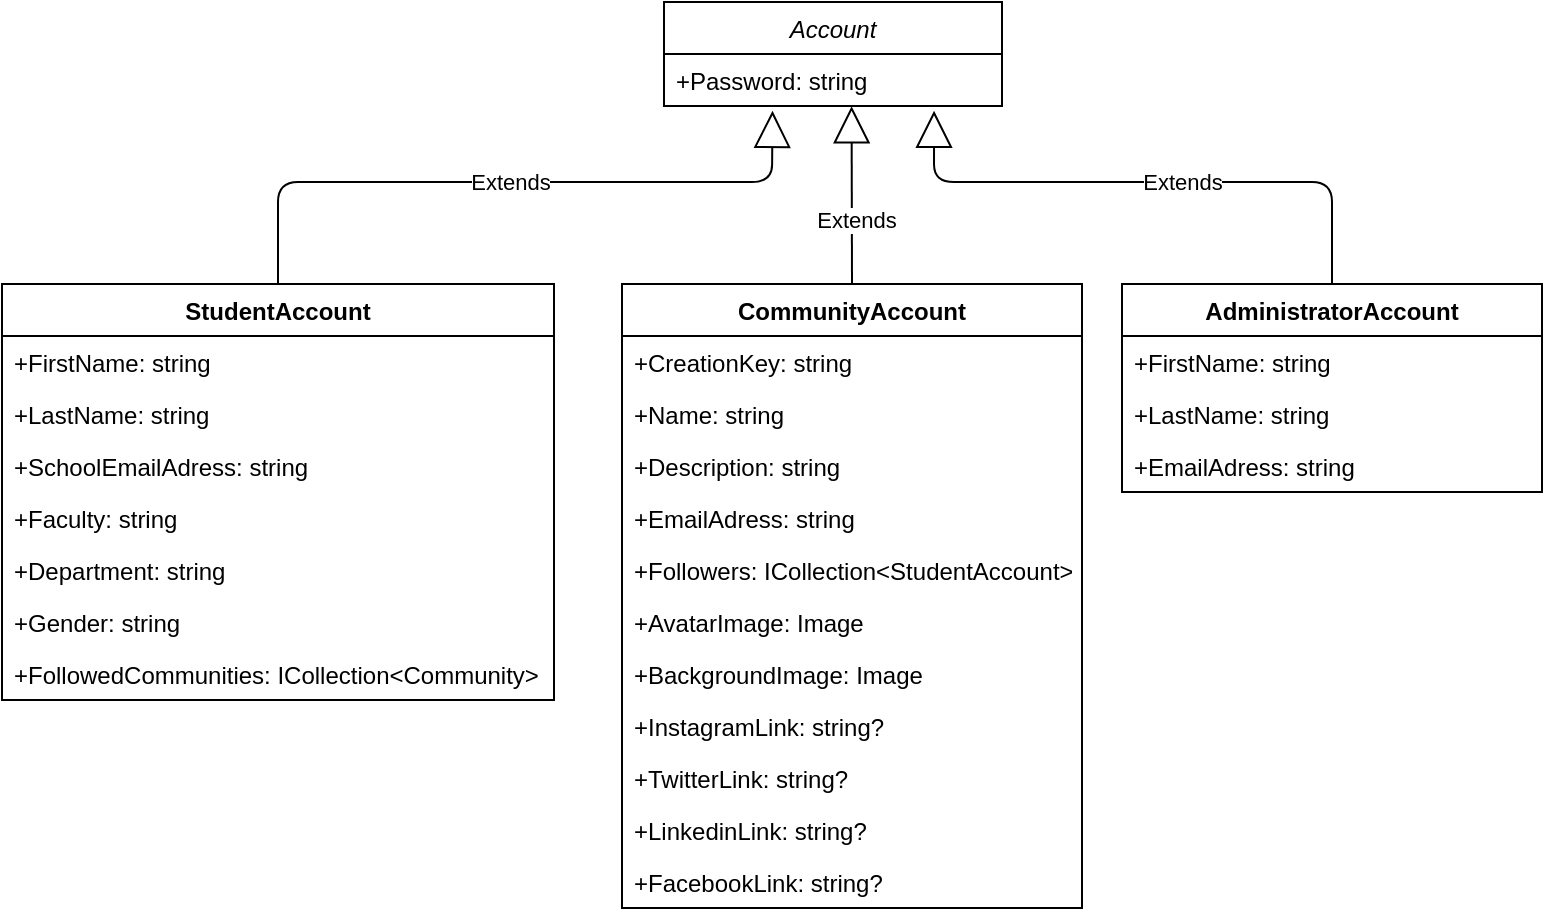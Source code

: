 <mxfile version="13.5.1" type="device"><diagram id="apuApa_VEd7MUNqI3WUl" name="Page-1"><mxGraphModel dx="355" dy="687" grid="1" gridSize="10" guides="1" tooltips="1" connect="1" arrows="1" fold="1" page="1" pageScale="1" pageWidth="850" pageHeight="1100" math="0" shadow="0"><root><mxCell id="0"/><mxCell id="1" parent="0"/><mxCell id="uPXuwAe6TV3-WO5bzlb6-2" value="Extends" style="endArrow=block;endSize=16;endFill=0;html=1;exitX=0.5;exitY=0;exitDx=0;exitDy=0;entryX=0.321;entryY=1.092;entryDx=0;entryDy=0;entryPerimeter=0;" edge="1" parent="1" source="uPXuwAe6TV3-WO5bzlb6-7" target="uPXuwAe6TV3-WO5bzlb6-6"><mxGeometry width="160" relative="1" as="geometry"><mxPoint x="1724" y="236" as="sourcePoint"/><mxPoint x="1726.606" y="150" as="targetPoint"/><Array as="points"><mxPoint x="1438" y="316"/><mxPoint x="1685" y="316"/></Array></mxGeometry></mxCell><mxCell id="uPXuwAe6TV3-WO5bzlb6-3" value="Extends" style="endArrow=block;endSize=16;endFill=0;html=1;exitX=0.5;exitY=0;exitDx=0;exitDy=0;entryX=0.555;entryY=1.006;entryDx=0;entryDy=0;entryPerimeter=0;" edge="1" parent="1" source="uPXuwAe6TV3-WO5bzlb6-19" target="uPXuwAe6TV3-WO5bzlb6-6"><mxGeometry x="-0.288" y="-2" width="160" relative="1" as="geometry"><mxPoint x="1724" y="236" as="sourcePoint"/><mxPoint x="1729" y="280" as="targetPoint"/><mxPoint as="offset"/></mxGeometry></mxCell><mxCell id="uPXuwAe6TV3-WO5bzlb6-4" value="Extends" style="endArrow=block;endSize=16;endFill=0;html=1;exitX=0.5;exitY=0;exitDx=0;exitDy=0;entryX=0.799;entryY=1.092;entryDx=0;entryDy=0;entryPerimeter=0;" edge="1" parent="1" source="uPXuwAe6TV3-WO5bzlb6-15" target="uPXuwAe6TV3-WO5bzlb6-6"><mxGeometry x="-0.118" width="160" relative="1" as="geometry"><mxPoint x="1735" y="377" as="sourcePoint"/><mxPoint x="1730" y="276" as="targetPoint"/><mxPoint as="offset"/><Array as="points"><mxPoint x="1965" y="316"/><mxPoint x="1766" y="316"/></Array></mxGeometry></mxCell><mxCell id="uPXuwAe6TV3-WO5bzlb6-5" value="Account" style="swimlane;fontStyle=2;align=center;verticalAlign=top;childLayout=stackLayout;horizontal=1;startSize=26;horizontalStack=0;resizeParent=1;resizeParentMax=0;resizeLast=0;collapsible=1;marginBottom=0;" vertex="1" parent="1"><mxGeometry x="1631" y="226" width="169" height="52" as="geometry"/></mxCell><mxCell id="uPXuwAe6TV3-WO5bzlb6-6" value="+Password: string" style="text;strokeColor=none;fillColor=none;align=left;verticalAlign=top;spacingLeft=4;spacingRight=4;overflow=hidden;rotatable=0;points=[[0,0.5],[1,0.5]];portConstraint=eastwest;" vertex="1" parent="uPXuwAe6TV3-WO5bzlb6-5"><mxGeometry y="26" width="169" height="26" as="geometry"/></mxCell><mxCell id="uPXuwAe6TV3-WO5bzlb6-7" value="StudentAccount" style="swimlane;fontStyle=1;align=center;verticalAlign=top;childLayout=stackLayout;horizontal=1;startSize=26;horizontalStack=0;resizeParent=1;resizeParentMax=0;resizeLast=0;collapsible=1;marginBottom=0;" vertex="1" parent="1"><mxGeometry x="1300" y="367" width="276" height="208" as="geometry"/></mxCell><mxCell id="uPXuwAe6TV3-WO5bzlb6-8" value="+FirstName: string" style="text;strokeColor=none;fillColor=none;align=left;verticalAlign=top;spacingLeft=4;spacingRight=4;overflow=hidden;rotatable=0;points=[[0,0.5],[1,0.5]];portConstraint=eastwest;" vertex="1" parent="uPXuwAe6TV3-WO5bzlb6-7"><mxGeometry y="26" width="276" height="26" as="geometry"/></mxCell><mxCell id="uPXuwAe6TV3-WO5bzlb6-9" value="+LastName: string" style="text;strokeColor=none;fillColor=none;align=left;verticalAlign=top;spacingLeft=4;spacingRight=4;overflow=hidden;rotatable=0;points=[[0,0.5],[1,0.5]];portConstraint=eastwest;" vertex="1" parent="uPXuwAe6TV3-WO5bzlb6-7"><mxGeometry y="52" width="276" height="26" as="geometry"/></mxCell><mxCell id="uPXuwAe6TV3-WO5bzlb6-10" value="+SchoolEmailAdress: string" style="text;strokeColor=none;fillColor=none;align=left;verticalAlign=top;spacingLeft=4;spacingRight=4;overflow=hidden;rotatable=0;points=[[0,0.5],[1,0.5]];portConstraint=eastwest;" vertex="1" parent="uPXuwAe6TV3-WO5bzlb6-7"><mxGeometry y="78" width="276" height="26" as="geometry"/></mxCell><mxCell id="uPXuwAe6TV3-WO5bzlb6-11" value="+Faculty: string" style="text;strokeColor=none;fillColor=none;align=left;verticalAlign=top;spacingLeft=4;spacingRight=4;overflow=hidden;rotatable=0;points=[[0,0.5],[1,0.5]];portConstraint=eastwest;" vertex="1" parent="uPXuwAe6TV3-WO5bzlb6-7"><mxGeometry y="104" width="276" height="26" as="geometry"/></mxCell><mxCell id="uPXuwAe6TV3-WO5bzlb6-12" value="+Department: string" style="text;strokeColor=none;fillColor=none;align=left;verticalAlign=top;spacingLeft=4;spacingRight=4;overflow=hidden;rotatable=0;points=[[0,0.5],[1,0.5]];portConstraint=eastwest;" vertex="1" parent="uPXuwAe6TV3-WO5bzlb6-7"><mxGeometry y="130" width="276" height="26" as="geometry"/></mxCell><mxCell id="uPXuwAe6TV3-WO5bzlb6-13" value="+Gender: string" style="text;strokeColor=none;fillColor=none;align=left;verticalAlign=top;spacingLeft=4;spacingRight=4;overflow=hidden;rotatable=0;points=[[0,0.5],[1,0.5]];portConstraint=eastwest;" vertex="1" parent="uPXuwAe6TV3-WO5bzlb6-7"><mxGeometry y="156" width="276" height="26" as="geometry"/></mxCell><mxCell id="uPXuwAe6TV3-WO5bzlb6-14" value="+FollowedCommunities: ICollection&lt;Community&gt;" style="text;strokeColor=none;fillColor=none;align=left;verticalAlign=top;spacingLeft=4;spacingRight=4;overflow=hidden;rotatable=0;points=[[0,0.5],[1,0.5]];portConstraint=eastwest;" vertex="1" parent="uPXuwAe6TV3-WO5bzlb6-7"><mxGeometry y="182" width="276" height="26" as="geometry"/></mxCell><mxCell id="uPXuwAe6TV3-WO5bzlb6-15" value="AdministratorAccount" style="swimlane;fontStyle=1;align=center;verticalAlign=top;childLayout=stackLayout;horizontal=1;startSize=26;horizontalStack=0;resizeParent=1;resizeParentMax=0;resizeLast=0;collapsible=1;marginBottom=0;" vertex="1" parent="1"><mxGeometry x="1860" y="367" width="210" height="104" as="geometry"/></mxCell><mxCell id="uPXuwAe6TV3-WO5bzlb6-16" value="+FirstName: string" style="text;strokeColor=none;fillColor=none;align=left;verticalAlign=top;spacingLeft=4;spacingRight=4;overflow=hidden;rotatable=0;points=[[0,0.5],[1,0.5]];portConstraint=eastwest;" vertex="1" parent="uPXuwAe6TV3-WO5bzlb6-15"><mxGeometry y="26" width="210" height="26" as="geometry"/></mxCell><mxCell id="uPXuwAe6TV3-WO5bzlb6-17" value="+LastName: string" style="text;strokeColor=none;fillColor=none;align=left;verticalAlign=top;spacingLeft=4;spacingRight=4;overflow=hidden;rotatable=0;points=[[0,0.5],[1,0.5]];portConstraint=eastwest;" vertex="1" parent="uPXuwAe6TV3-WO5bzlb6-15"><mxGeometry y="52" width="210" height="26" as="geometry"/></mxCell><mxCell id="uPXuwAe6TV3-WO5bzlb6-18" value="+EmailAdress: string" style="text;strokeColor=none;fillColor=none;align=left;verticalAlign=top;spacingLeft=4;spacingRight=4;overflow=hidden;rotatable=0;points=[[0,0.5],[1,0.5]];portConstraint=eastwest;" vertex="1" parent="uPXuwAe6TV3-WO5bzlb6-15"><mxGeometry y="78" width="210" height="26" as="geometry"/></mxCell><mxCell id="uPXuwAe6TV3-WO5bzlb6-19" value="CommunityAccount" style="swimlane;fontStyle=1;align=center;verticalAlign=top;childLayout=stackLayout;horizontal=1;startSize=26;horizontalStack=0;resizeParent=1;resizeParentMax=0;resizeLast=0;collapsible=1;marginBottom=0;" vertex="1" parent="1"><mxGeometry x="1610" y="367" width="230" height="312" as="geometry"/></mxCell><mxCell id="uPXuwAe6TV3-WO5bzlb6-20" value="+CreationKey: string" style="text;strokeColor=none;fillColor=none;align=left;verticalAlign=top;spacingLeft=4;spacingRight=4;overflow=hidden;rotatable=0;points=[[0,0.5],[1,0.5]];portConstraint=eastwest;" vertex="1" parent="uPXuwAe6TV3-WO5bzlb6-19"><mxGeometry y="26" width="230" height="26" as="geometry"/></mxCell><mxCell id="uPXuwAe6TV3-WO5bzlb6-21" value="+Name: string" style="text;strokeColor=none;fillColor=none;align=left;verticalAlign=top;spacingLeft=4;spacingRight=4;overflow=hidden;rotatable=0;points=[[0,0.5],[1,0.5]];portConstraint=eastwest;" vertex="1" parent="uPXuwAe6TV3-WO5bzlb6-19"><mxGeometry y="52" width="230" height="26" as="geometry"/></mxCell><mxCell id="uPXuwAe6TV3-WO5bzlb6-22" value="+Description: string" style="text;strokeColor=none;fillColor=none;align=left;verticalAlign=top;spacingLeft=4;spacingRight=4;overflow=hidden;rotatable=0;points=[[0,0.5],[1,0.5]];portConstraint=eastwest;" vertex="1" parent="uPXuwAe6TV3-WO5bzlb6-19"><mxGeometry y="78" width="230" height="26" as="geometry"/></mxCell><mxCell id="uPXuwAe6TV3-WO5bzlb6-23" value="+EmailAdress: string" style="text;strokeColor=none;fillColor=none;align=left;verticalAlign=top;spacingLeft=4;spacingRight=4;overflow=hidden;rotatable=0;points=[[0,0.5],[1,0.5]];portConstraint=eastwest;" vertex="1" parent="uPXuwAe6TV3-WO5bzlb6-19"><mxGeometry y="104" width="230" height="26" as="geometry"/></mxCell><mxCell id="uPXuwAe6TV3-WO5bzlb6-24" value="+Followers: ICollection&lt;StudentAccount&gt;" style="text;strokeColor=none;fillColor=none;align=left;verticalAlign=top;spacingLeft=4;spacingRight=4;overflow=hidden;rotatable=0;points=[[0,0.5],[1,0.5]];portConstraint=eastwest;" vertex="1" parent="uPXuwAe6TV3-WO5bzlb6-19"><mxGeometry y="130" width="230" height="26" as="geometry"/></mxCell><mxCell id="uPXuwAe6TV3-WO5bzlb6-25" value="+AvatarImage: Image" style="text;strokeColor=none;fillColor=none;align=left;verticalAlign=top;spacingLeft=4;spacingRight=4;overflow=hidden;rotatable=0;points=[[0,0.5],[1,0.5]];portConstraint=eastwest;" vertex="1" parent="uPXuwAe6TV3-WO5bzlb6-19"><mxGeometry y="156" width="230" height="26" as="geometry"/></mxCell><mxCell id="uPXuwAe6TV3-WO5bzlb6-26" value="+BackgroundImage: Image" style="text;strokeColor=none;fillColor=none;align=left;verticalAlign=top;spacingLeft=4;spacingRight=4;overflow=hidden;rotatable=0;points=[[0,0.5],[1,0.5]];portConstraint=eastwest;" vertex="1" parent="uPXuwAe6TV3-WO5bzlb6-19"><mxGeometry y="182" width="230" height="26" as="geometry"/></mxCell><mxCell id="uPXuwAe6TV3-WO5bzlb6-27" value="+InstagramLink: string?" style="text;strokeColor=none;fillColor=none;align=left;verticalAlign=top;spacingLeft=4;spacingRight=4;overflow=hidden;rotatable=0;points=[[0,0.5],[1,0.5]];portConstraint=eastwest;" vertex="1" parent="uPXuwAe6TV3-WO5bzlb6-19"><mxGeometry y="208" width="230" height="26" as="geometry"/></mxCell><mxCell id="uPXuwAe6TV3-WO5bzlb6-28" value="+TwitterLink: string?" style="text;strokeColor=none;fillColor=none;align=left;verticalAlign=top;spacingLeft=4;spacingRight=4;overflow=hidden;rotatable=0;points=[[0,0.5],[1,0.5]];portConstraint=eastwest;" vertex="1" parent="uPXuwAe6TV3-WO5bzlb6-19"><mxGeometry y="234" width="230" height="26" as="geometry"/></mxCell><mxCell id="uPXuwAe6TV3-WO5bzlb6-29" value="+LinkedinLink: string?" style="text;strokeColor=none;fillColor=none;align=left;verticalAlign=top;spacingLeft=4;spacingRight=4;overflow=hidden;rotatable=0;points=[[0,0.5],[1,0.5]];portConstraint=eastwest;" vertex="1" parent="uPXuwAe6TV3-WO5bzlb6-19"><mxGeometry y="260" width="230" height="26" as="geometry"/></mxCell><mxCell id="uPXuwAe6TV3-WO5bzlb6-30" value="+FacebookLink: string?" style="text;strokeColor=none;fillColor=none;align=left;verticalAlign=top;spacingLeft=4;spacingRight=4;overflow=hidden;rotatable=0;points=[[0,0.5],[1,0.5]];portConstraint=eastwest;" vertex="1" parent="uPXuwAe6TV3-WO5bzlb6-19"><mxGeometry y="286" width="230" height="26" as="geometry"/></mxCell></root></mxGraphModel></diagram></mxfile>